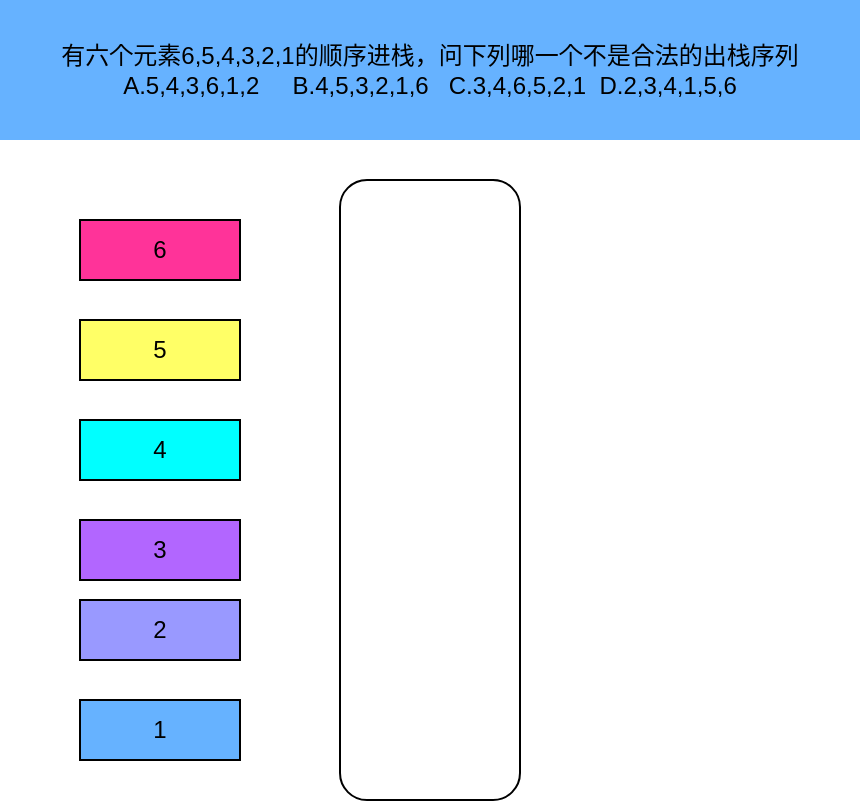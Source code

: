 <mxfile>
    <diagram id="6syoRuXNYcqef9dBm0ij" name="栈笔试题">
        <mxGraphModel dx="873" dy="1701" grid="1" gridSize="10" guides="1" tooltips="1" connect="1" arrows="1" fold="1" page="1" pageScale="1" pageWidth="827" pageHeight="1169" math="0" shadow="0">
            <root>
                <mxCell id="0"/>
                <mxCell id="1" parent="0"/>
                <mxCell id="2" value="" style="rounded=1;whiteSpace=wrap;html=1;" vertex="1" parent="1">
                    <mxGeometry x="180" y="60" width="90" height="310" as="geometry"/>
                </mxCell>
                <mxCell id="3" value="有六个元素6,5,4,3,2,1的顺序进栈，问下列哪一个不是合法的出栈序列&lt;br&gt;A.5,4,3,6,1,2&amp;nbsp; &amp;nbsp; &amp;nbsp;B.4,5,3,2,1,6&amp;nbsp; &amp;nbsp;C.3,4,6,5,2,1&amp;nbsp; D.2,3,4,1,5,6" style="text;strokeColor=none;align=center;fillColor=#66B2FF;html=1;verticalAlign=middle;whiteSpace=wrap;rounded=0;" vertex="1" parent="1">
                    <mxGeometry x="10" y="-30" width="430" height="70" as="geometry"/>
                </mxCell>
                <mxCell id="5" value="1" style="rounded=0;whiteSpace=wrap;html=1;fillColor=#66B2FF;" vertex="1" parent="1">
                    <mxGeometry x="50" y="320" width="80" height="30" as="geometry"/>
                </mxCell>
                <mxCell id="6" value="6" style="rounded=0;whiteSpace=wrap;html=1;fillColor=#FF3399;" vertex="1" parent="1">
                    <mxGeometry x="50" y="80" width="80" height="30" as="geometry"/>
                </mxCell>
                <mxCell id="7" value="5" style="rounded=0;whiteSpace=wrap;html=1;fillColor=#FFFF66;" vertex="1" parent="1">
                    <mxGeometry x="50" y="130" width="80" height="30" as="geometry"/>
                </mxCell>
                <mxCell id="8" value="4" style="rounded=0;whiteSpace=wrap;html=1;fillColor=#00FFFF;" vertex="1" parent="1">
                    <mxGeometry x="50" y="180" width="80" height="30" as="geometry"/>
                </mxCell>
                <mxCell id="9" value="3" style="rounded=0;whiteSpace=wrap;html=1;fillColor=#B266FF;" vertex="1" parent="1">
                    <mxGeometry x="50" y="230" width="80" height="30" as="geometry"/>
                </mxCell>
                <mxCell id="10" value="2" style="rounded=0;whiteSpace=wrap;html=1;fillColor=#9999FF;" vertex="1" parent="1">
                    <mxGeometry x="50" y="270" width="80" height="30" as="geometry"/>
                </mxCell>
            </root>
        </mxGraphModel>
    </diagram>
</mxfile>